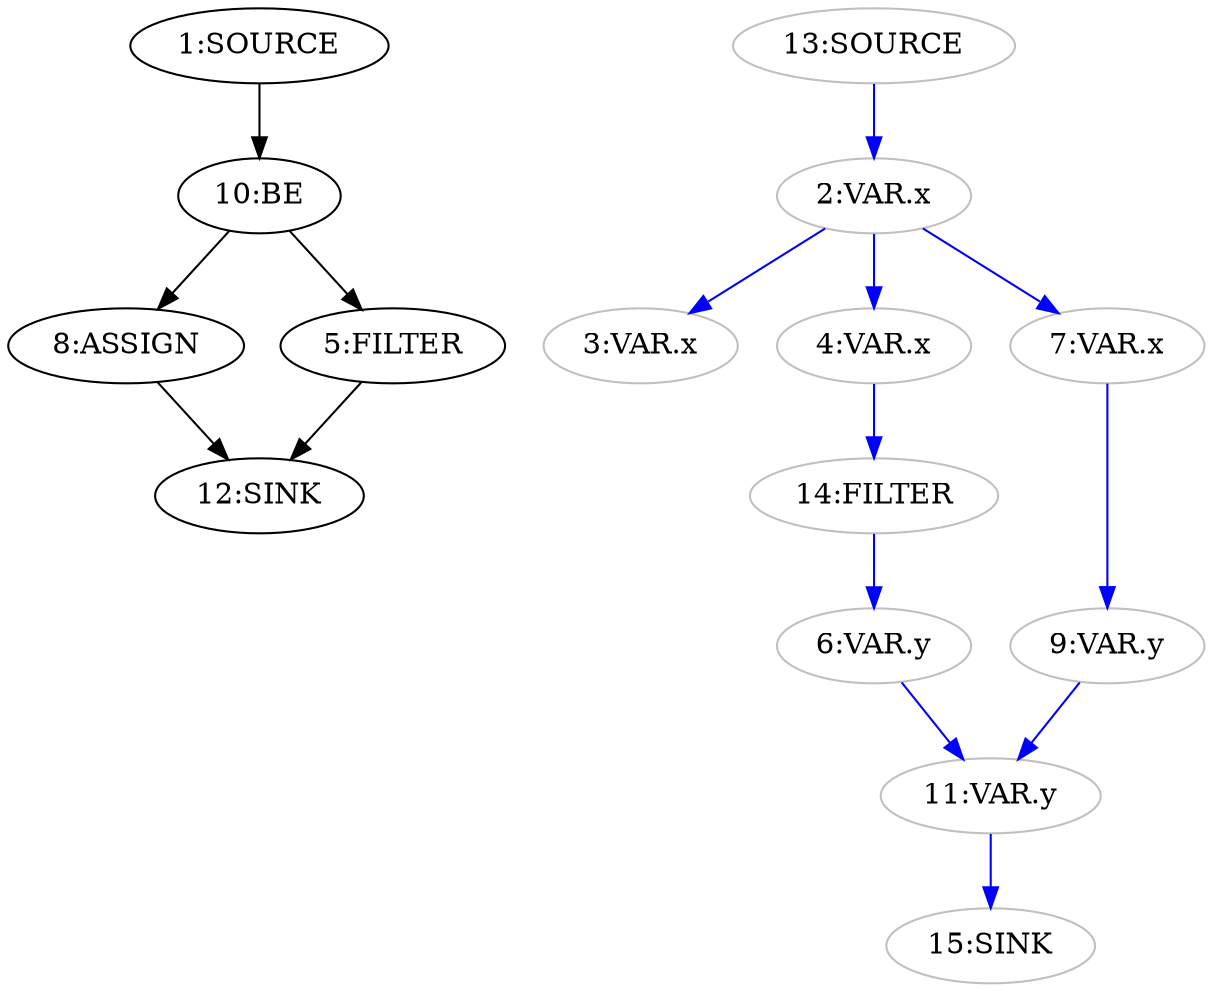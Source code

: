 digraph {
  n8 [label="8:ASSIGN"];
  n10 [label="10:BE"];
  n5 [label="5:FILTER"];
  n1 [label="1:SOURCE"];
  n12 [label="12:SINK"];
  n2 [label="2:VAR.x" color="grey"];
  n3 [label="3:VAR.x" color="grey"];
  n4 [label="4:VAR.x" color="grey"];
  n6 [label="6:VAR.y" color="grey"];
  n7 [label="7:VAR.x" color="grey"];
  n9 [label="9:VAR.y" color="grey"];
  n11 [label="11:VAR.y" color="grey"];
  n13 [label="13:SOURCE" color="grey"];
  n14 [label="14:FILTER" color="grey"];
  n15 [label="15:SINK" color="grey"];
  n1 -> n10 [color="black"];
  n5 -> n12 [color="black"];
  n8 -> n12 [color="black"];
  n10 -> n5 [color="black"];
  n10 -> n8 [color="black"];
  n2 -> n3 [color="blue"];
  n2 -> n4 [color="blue"];
  n2 -> n7 [color="blue"];
  n4 -> n14 [color="blue"];
  n6 -> n11 [color="blue"];
  n7 -> n9 [color="blue"];
  n9 -> n11 [color="blue"];
  n11 -> n15 [color="blue"];
  n13 -> n2 [color="blue"];
  n14 -> n6 [color="blue"];
}
